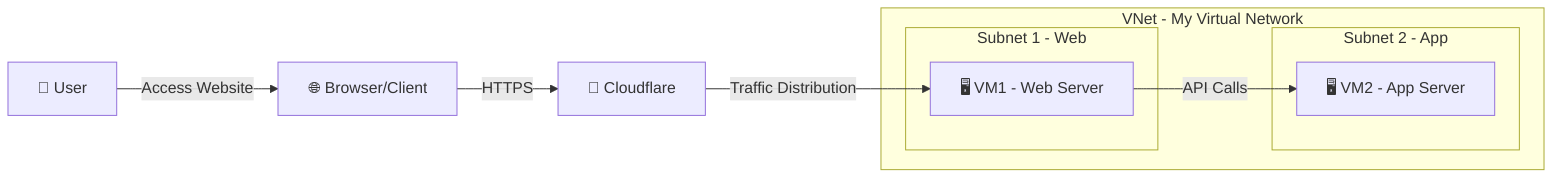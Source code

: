 flowchart LR
User[👤 User] -->|Access Website| Browser[🌐 Browser/Client]
Browser -->|HTTPS| LB[🔄 Cloudflare]
subgraph VNET1 [VNet - My Virtual Network]
subgraph Subnet1 [Subnet 1 - Web]
VM1[🖥️ VM1 - Web Server]
end
subgraph Subnet2 [Subnet 2 - App]
VM2[🖥️ VM2 - App Server]
end
end
LB -->|Traffic Distribution| VM1
VM1 -- API Calls --> VM2